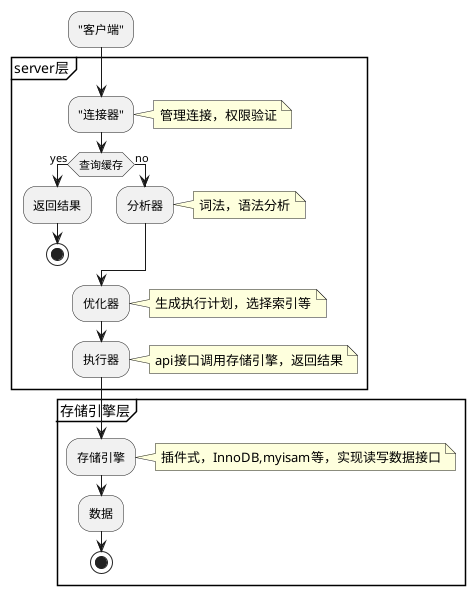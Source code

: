 @startuml
:"客户端";
partition server层 {
:"连接器";
    note right
         管理连接，权限验证
    end note

if (查询缓存) then (yes)
    :返回结果;
    stop
else (no)
    :分析器;
    note right
         词法，语法分析
    end note
endif

    :优化器;
     note right
         生成执行计划，选择索引等
    end note

    :执行器;
    note right
        api接口调用存储引擎，返回结果
    end note
}
partition 存储引擎层 {

    :存储引擎;
    note right
         插件式，InnoDB,myisam等，实现读写数据接口
    end note
    :数据;
    stop

}
@enduml